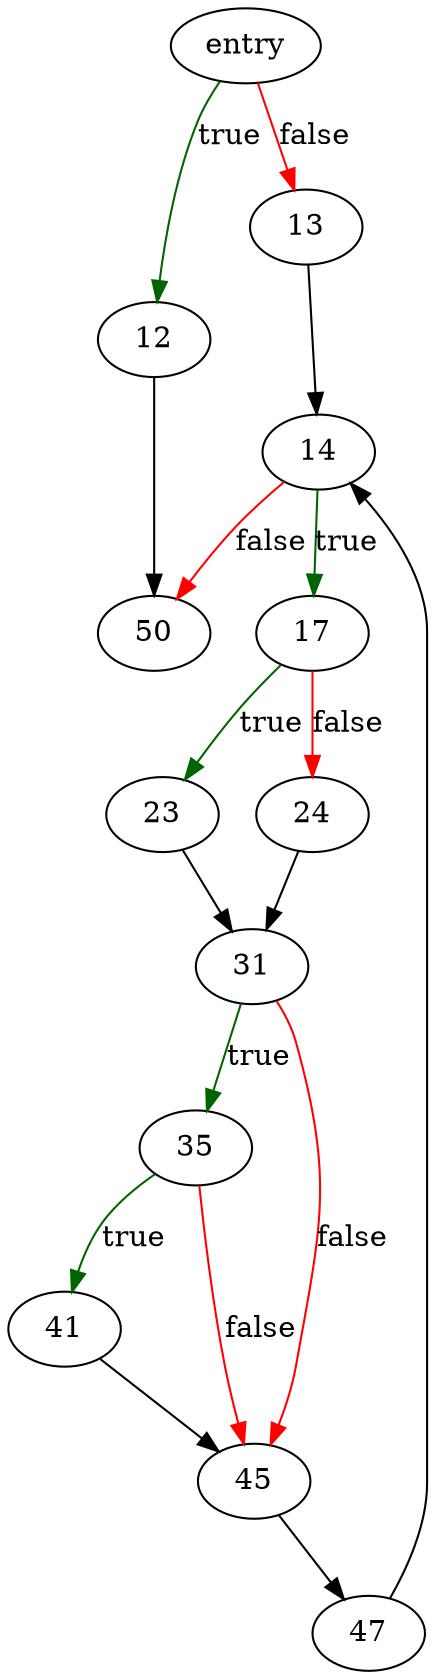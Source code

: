 digraph "sqlite3AutoLoadExtensions" {
	// Node definitions.
	1 [label=entry];
	12;
	13;
	14;
	17;
	23;
	24;
	31;
	35;
	41;
	45;
	47;
	50;

	// Edge definitions.
	1 -> 12 [
		color=darkgreen
		label=true
	];
	1 -> 13 [
		color=red
		label=false
	];
	12 -> 50;
	13 -> 14;
	14 -> 17 [
		color=darkgreen
		label=true
	];
	14 -> 50 [
		color=red
		label=false
	];
	17 -> 23 [
		color=darkgreen
		label=true
	];
	17 -> 24 [
		color=red
		label=false
	];
	23 -> 31;
	24 -> 31;
	31 -> 35 [
		color=darkgreen
		label=true
	];
	31 -> 45 [
		color=red
		label=false
	];
	35 -> 41 [
		color=darkgreen
		label=true
	];
	35 -> 45 [
		color=red
		label=false
	];
	41 -> 45;
	45 -> 47;
	47 -> 14;
}